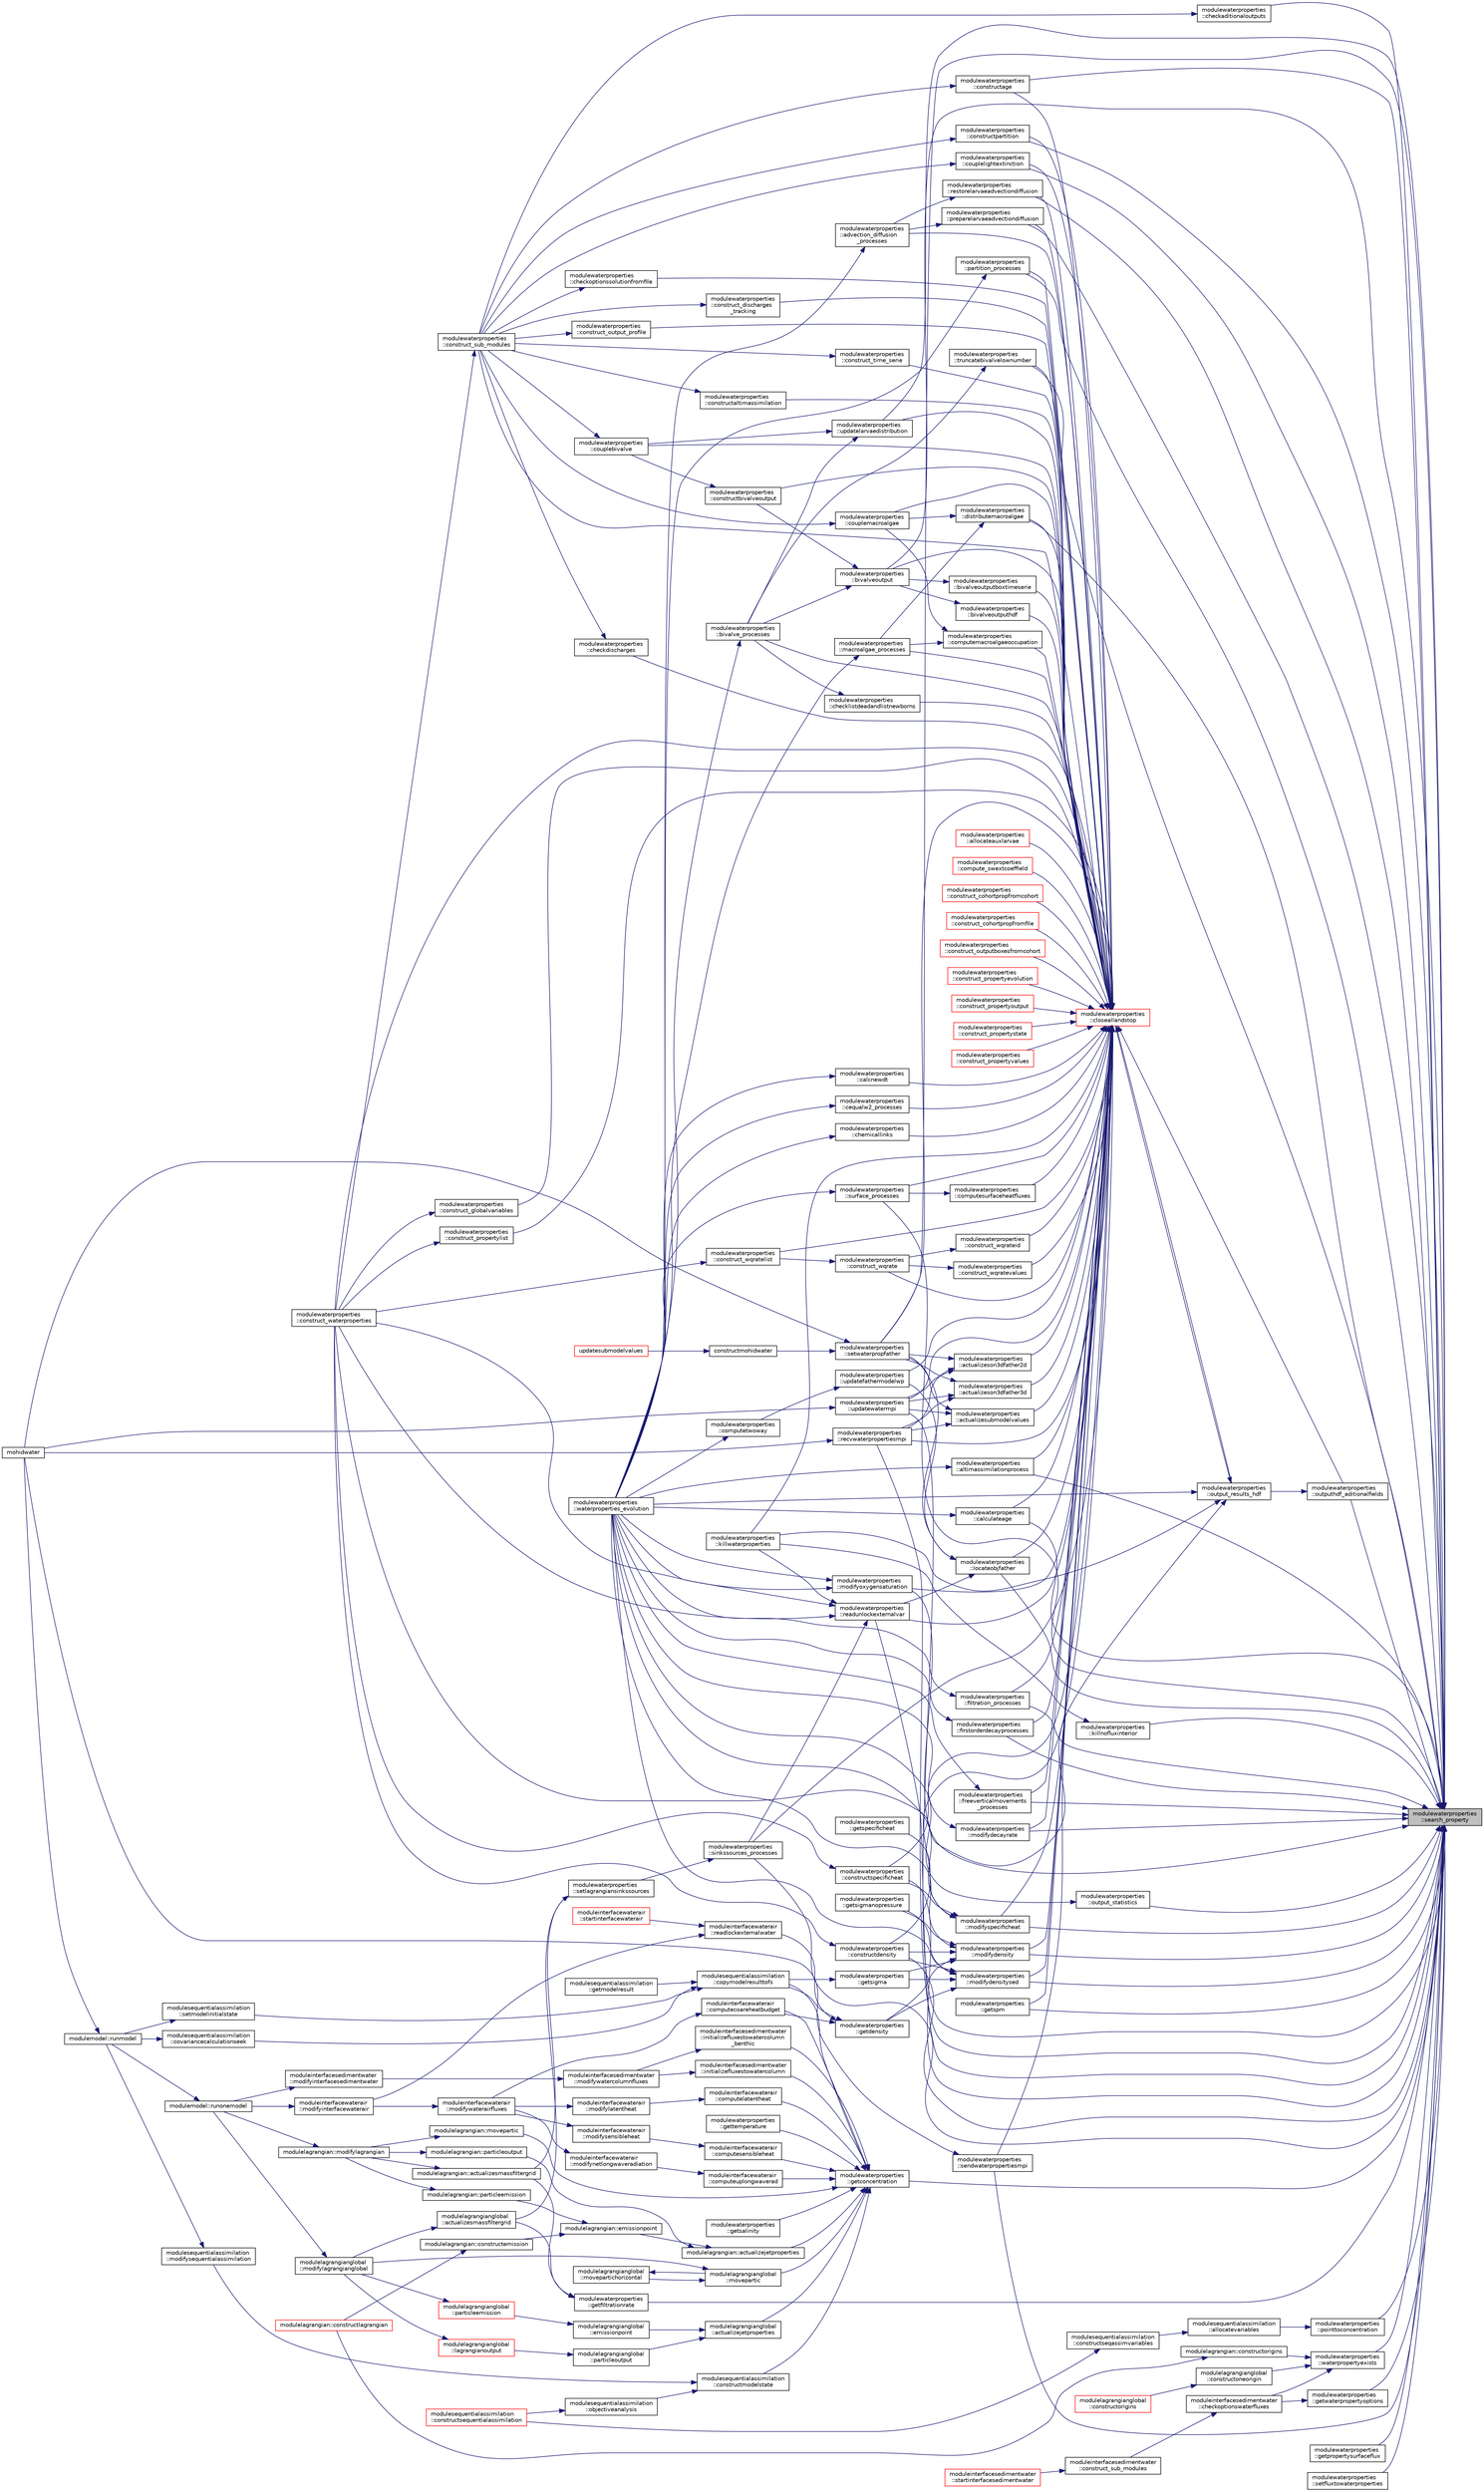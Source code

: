 digraph "modulewaterproperties::search_property"
{
 // LATEX_PDF_SIZE
  edge [fontname="Helvetica",fontsize="10",labelfontname="Helvetica",labelfontsize="10"];
  node [fontname="Helvetica",fontsize="10",shape=record];
  rankdir="RL";
  Node1 [label="modulewaterproperties\l::search_property",height=0.2,width=0.4,color="black", fillcolor="grey75", style="filled", fontcolor="black",tooltip=" "];
  Node1 -> Node2 [dir="back",color="midnightblue",fontsize="10",style="solid"];
  Node2 [label="modulewaterproperties\l::altimassimilationprocess",height=0.2,width=0.4,color="black", fillcolor="white", style="filled",URL="$namespacemodulewaterproperties.html#a372e37e94ca0415d98cc92c58dc4957b",tooltip=" "];
  Node2 -> Node3 [dir="back",color="midnightblue",fontsize="10",style="solid"];
  Node3 [label="modulewaterproperties\l::waterproperties_evolution",height=0.2,width=0.4,color="black", fillcolor="white", style="filled",URL="$namespacemodulewaterproperties.html#aa86f63313e6563018f6b05938306a23d",tooltip=" "];
  Node1 -> Node4 [dir="back",color="midnightblue",fontsize="10",style="solid"];
  Node4 [label="modulewaterproperties\l::bivalveoutput",height=0.2,width=0.4,color="black", fillcolor="white", style="filled",URL="$namespacemodulewaterproperties.html#a8446703f7cbfef308ed1b6f7114594a2",tooltip=" "];
  Node4 -> Node5 [dir="back",color="midnightblue",fontsize="10",style="solid"];
  Node5 [label="modulewaterproperties\l::bivalve_processes",height=0.2,width=0.4,color="black", fillcolor="white", style="filled",URL="$namespacemodulewaterproperties.html#aa43273d07b646deb6e4c72e757b19fbd",tooltip=" "];
  Node5 -> Node3 [dir="back",color="midnightblue",fontsize="10",style="solid"];
  Node4 -> Node6 [dir="back",color="midnightblue",fontsize="10",style="solid"];
  Node6 [label="modulewaterproperties\l::constructbivalveoutput",height=0.2,width=0.4,color="black", fillcolor="white", style="filled",URL="$namespacemodulewaterproperties.html#abe78da28c4264216e9c5f3d2e8a558f4",tooltip=" "];
  Node6 -> Node7 [dir="back",color="midnightblue",fontsize="10",style="solid"];
  Node7 [label="modulewaterproperties\l::couplebivalve",height=0.2,width=0.4,color="black", fillcolor="white", style="filled",URL="$namespacemodulewaterproperties.html#ab7e6de4d55639d85393ee68b800ba784",tooltip=" "];
  Node7 -> Node8 [dir="back",color="midnightblue",fontsize="10",style="solid"];
  Node8 [label="modulewaterproperties\l::construct_sub_modules",height=0.2,width=0.4,color="black", fillcolor="white", style="filled",URL="$namespacemodulewaterproperties.html#aef459b24af9c748df5b5fb96dc4292bb",tooltip=" "];
  Node8 -> Node9 [dir="back",color="midnightblue",fontsize="10",style="solid"];
  Node9 [label="modulewaterproperties\l::construct_waterproperties",height=0.2,width=0.4,color="black", fillcolor="white", style="filled",URL="$namespacemodulewaterproperties.html#abdc50448d524670a6f3f7c9901324efc",tooltip=" "];
  Node1 -> Node10 [dir="back",color="midnightblue",fontsize="10",style="solid"];
  Node10 [label="modulewaterproperties\l::calculateage",height=0.2,width=0.4,color="black", fillcolor="white", style="filled",URL="$namespacemodulewaterproperties.html#a93266e9cb4d7560fc55136ac596e1c35",tooltip=" "];
  Node10 -> Node3 [dir="back",color="midnightblue",fontsize="10",style="solid"];
  Node1 -> Node11 [dir="back",color="midnightblue",fontsize="10",style="solid"];
  Node11 [label="modulewaterproperties\l::checkaditionaloutputs",height=0.2,width=0.4,color="black", fillcolor="white", style="filled",URL="$namespacemodulewaterproperties.html#aa08d6c50fcab3e8816fe7775bd101952",tooltip=" "];
  Node11 -> Node8 [dir="back",color="midnightblue",fontsize="10",style="solid"];
  Node1 -> Node12 [dir="back",color="midnightblue",fontsize="10",style="solid"];
  Node12 [label="modulewaterproperties\l::constructage",height=0.2,width=0.4,color="black", fillcolor="white", style="filled",URL="$namespacemodulewaterproperties.html#ad670c20ce44d68b70fd32aa550c904db",tooltip=" "];
  Node12 -> Node8 [dir="back",color="midnightblue",fontsize="10",style="solid"];
  Node1 -> Node13 [dir="back",color="midnightblue",fontsize="10",style="solid"];
  Node13 [label="modulewaterproperties\l::constructdensity",height=0.2,width=0.4,color="black", fillcolor="white", style="filled",URL="$namespacemodulewaterproperties.html#aa61935dbc55b8114ffeef13972cd62b1",tooltip=" "];
  Node13 -> Node9 [dir="back",color="midnightblue",fontsize="10",style="solid"];
  Node1 -> Node14 [dir="back",color="midnightblue",fontsize="10",style="solid"];
  Node14 [label="modulewaterproperties\l::constructpartition",height=0.2,width=0.4,color="black", fillcolor="white", style="filled",URL="$namespacemodulewaterproperties.html#ac9b1f4e5840ee5c5f36ff7bee993386b",tooltip=" "];
  Node14 -> Node8 [dir="back",color="midnightblue",fontsize="10",style="solid"];
  Node1 -> Node15 [dir="back",color="midnightblue",fontsize="10",style="solid"];
  Node15 [label="modulewaterproperties\l::constructspecificheat",height=0.2,width=0.4,color="black", fillcolor="white", style="filled",URL="$namespacemodulewaterproperties.html#a638275f2c0c184e858bd3e3e3e459901",tooltip=" "];
  Node15 -> Node9 [dir="back",color="midnightblue",fontsize="10",style="solid"];
  Node1 -> Node16 [dir="back",color="midnightblue",fontsize="10",style="solid"];
  Node16 [label="modulewaterproperties\l::couplelightextinction",height=0.2,width=0.4,color="black", fillcolor="white", style="filled",URL="$namespacemodulewaterproperties.html#a26a4b3541362ed971440672979e6fedb",tooltip=" "];
  Node16 -> Node8 [dir="back",color="midnightblue",fontsize="10",style="solid"];
  Node1 -> Node17 [dir="back",color="midnightblue",fontsize="10",style="solid"];
  Node17 [label="modulewaterproperties\l::distributemacroalgae",height=0.2,width=0.4,color="black", fillcolor="white", style="filled",URL="$namespacemodulewaterproperties.html#a45571c439a7d4a05be3b427eb5ff0b9a",tooltip=" "];
  Node17 -> Node18 [dir="back",color="midnightblue",fontsize="10",style="solid"];
  Node18 [label="modulewaterproperties\l::couplemacroalgae",height=0.2,width=0.4,color="black", fillcolor="white", style="filled",URL="$namespacemodulewaterproperties.html#a2eeb2f2e0e29e2293f16af83dcbe02bb",tooltip=" "];
  Node18 -> Node8 [dir="back",color="midnightblue",fontsize="10",style="solid"];
  Node17 -> Node19 [dir="back",color="midnightblue",fontsize="10",style="solid"];
  Node19 [label="modulewaterproperties\l::macroalgae_processes",height=0.2,width=0.4,color="black", fillcolor="white", style="filled",URL="$namespacemodulewaterproperties.html#aa89a84314cb0905ce7ee9f02c7c35393",tooltip=" "];
  Node19 -> Node3 [dir="back",color="midnightblue",fontsize="10",style="solid"];
  Node1 -> Node20 [dir="back",color="midnightblue",fontsize="10",style="solid"];
  Node20 [label="modulewaterproperties\l::filtration_processes",height=0.2,width=0.4,color="black", fillcolor="white", style="filled",URL="$namespacemodulewaterproperties.html#a58f066775e7df388495e6602c2d567e6",tooltip=" "];
  Node20 -> Node3 [dir="back",color="midnightblue",fontsize="10",style="solid"];
  Node1 -> Node21 [dir="back",color="midnightblue",fontsize="10",style="solid"];
  Node21 [label="modulewaterproperties\l::firstorderdecayprocesses",height=0.2,width=0.4,color="black", fillcolor="white", style="filled",URL="$namespacemodulewaterproperties.html#a8e4fffcfd269b64a4795cf007ee2b707",tooltip=" "];
  Node21 -> Node3 [dir="back",color="midnightblue",fontsize="10",style="solid"];
  Node1 -> Node22 [dir="back",color="midnightblue",fontsize="10",style="solid"];
  Node22 [label="modulewaterproperties\l::freeverticalmovements\l_processes",height=0.2,width=0.4,color="black", fillcolor="white", style="filled",URL="$namespacemodulewaterproperties.html#a877a92e454e3c5723e48cbb8f6c322d8",tooltip=" "];
  Node22 -> Node3 [dir="back",color="midnightblue",fontsize="10",style="solid"];
  Node1 -> Node23 [dir="back",color="midnightblue",fontsize="10",style="solid"];
  Node23 [label="modulewaterproperties\l::getconcentration",height=0.2,width=0.4,color="black", fillcolor="white", style="filled",URL="$namespacemodulewaterproperties.html#a45cbba90a6054db2070c49281da1ef56",tooltip=" "];
  Node23 -> Node24 [dir="back",color="midnightblue",fontsize="10",style="solid"];
  Node24 [label="modulelagrangian::actualizejetproperties",height=0.2,width=0.4,color="black", fillcolor="white", style="filled",URL="$namespacemodulelagrangian.html#a10887a715db0d544ed022e6dc66acdb2",tooltip=" "];
  Node24 -> Node25 [dir="back",color="midnightblue",fontsize="10",style="solid"];
  Node25 [label="modulelagrangian::emissionpoint",height=0.2,width=0.4,color="black", fillcolor="white", style="filled",URL="$namespacemodulelagrangian.html#a2c2297af310e54bf92d0a22b49d375ca",tooltip=" "];
  Node25 -> Node26 [dir="back",color="midnightblue",fontsize="10",style="solid"];
  Node26 [label="modulelagrangian::constructemission",height=0.2,width=0.4,color="black", fillcolor="white", style="filled",URL="$namespacemodulelagrangian.html#ac0e529585f9aa6d77944f42eec49c399",tooltip=" "];
  Node26 -> Node27 [dir="back",color="midnightblue",fontsize="10",style="solid"];
  Node27 [label="modulelagrangian::constructlagrangian",height=0.2,width=0.4,color="red", fillcolor="white", style="filled",URL="$namespacemodulelagrangian.html#ad766e71e7390a14dd30513d8ec8ca115",tooltip=" "];
  Node25 -> Node35 [dir="back",color="midnightblue",fontsize="10",style="solid"];
  Node35 [label="modulelagrangian::particleemission",height=0.2,width=0.4,color="black", fillcolor="white", style="filled",URL="$namespacemodulelagrangian.html#a529648b66afb4cc44ecf46c2557c0c35",tooltip=" "];
  Node35 -> Node36 [dir="back",color="midnightblue",fontsize="10",style="solid"];
  Node36 [label="modulelagrangian::modifylagrangian",height=0.2,width=0.4,color="black", fillcolor="white", style="filled",URL="$namespacemodulelagrangian.html#a1097f962a7a848d12f7f3036993f7b93",tooltip=" "];
  Node36 -> Node37 [dir="back",color="midnightblue",fontsize="10",style="solid"];
  Node37 [label="modulemodel::runonemodel",height=0.2,width=0.4,color="black", fillcolor="white", style="filled",URL="$namespacemodulemodel.html#ab22d85061a595a03c83c11766cba5587",tooltip=" "];
  Node37 -> Node38 [dir="back",color="midnightblue",fontsize="10",style="solid"];
  Node38 [label="modulemodel::runmodel",height=0.2,width=0.4,color="black", fillcolor="white", style="filled",URL="$namespacemodulemodel.html#a16a07d5b28a4877790acec46aed111b6",tooltip=" "];
  Node38 -> Node34 [dir="back",color="midnightblue",fontsize="10",style="solid"];
  Node34 [label="mohidwater",height=0.2,width=0.4,color="black", fillcolor="white", style="filled",URL="$_main_8_f90.html#a22cacab418d9e36dcaa8c3aef44b4185",tooltip=" "];
  Node24 -> Node39 [dir="back",color="midnightblue",fontsize="10",style="solid"];
  Node39 [label="modulelagrangian::particleoutput",height=0.2,width=0.4,color="black", fillcolor="white", style="filled",URL="$namespacemodulelagrangian.html#aa775be66f039a949bf0d897457b63cab",tooltip=" "];
  Node39 -> Node36 [dir="back",color="midnightblue",fontsize="10",style="solid"];
  Node23 -> Node40 [dir="back",color="midnightblue",fontsize="10",style="solid"];
  Node40 [label="modulelagrangianglobal\l::actualizejetproperties",height=0.2,width=0.4,color="black", fillcolor="white", style="filled",URL="$namespacemodulelagrangianglobal.html#a26ef74f75ff18c16e01e326e85d7920c",tooltip=" "];
  Node40 -> Node41 [dir="back",color="midnightblue",fontsize="10",style="solid"];
  Node41 [label="modulelagrangianglobal\l::emissionpoint",height=0.2,width=0.4,color="black", fillcolor="white", style="filled",URL="$namespacemodulelagrangianglobal.html#a9d524fab1163e87ac878a520ae670bf9",tooltip=" "];
  Node41 -> Node42 [dir="back",color="midnightblue",fontsize="10",style="solid"];
  Node42 [label="modulelagrangianglobal\l::particleemission",height=0.2,width=0.4,color="red", fillcolor="white", style="filled",URL="$namespacemodulelagrangianglobal.html#ab8435882bf5630b41c65435698454d30",tooltip=" "];
  Node42 -> Node45 [dir="back",color="midnightblue",fontsize="10",style="solid"];
  Node45 [label="modulelagrangianglobal\l::modifylagrangianglobal",height=0.2,width=0.4,color="black", fillcolor="white", style="filled",URL="$namespacemodulelagrangianglobal.html#a658b1fd9232553dc9130f4f03e93e4c1",tooltip=" "];
  Node45 -> Node37 [dir="back",color="midnightblue",fontsize="10",style="solid"];
  Node40 -> Node46 [dir="back",color="midnightblue",fontsize="10",style="solid"];
  Node46 [label="modulelagrangianglobal\l::particleoutput",height=0.2,width=0.4,color="black", fillcolor="white", style="filled",URL="$namespacemodulelagrangianglobal.html#af6d6a080c97a72125b4959aa01edffd8",tooltip=" "];
  Node46 -> Node47 [dir="back",color="midnightblue",fontsize="10",style="solid"];
  Node47 [label="modulelagrangianglobal\l::lagrangianoutput",height=0.2,width=0.4,color="red", fillcolor="white", style="filled",URL="$namespacemodulelagrangianglobal.html#a3e9da0dad79c6c6965b34c4f0d9232a0",tooltip=" "];
  Node47 -> Node45 [dir="back",color="midnightblue",fontsize="10",style="solid"];
  Node23 -> Node48 [dir="back",color="midnightblue",fontsize="10",style="solid"];
  Node48 [label="moduleinterfacewaterair\l::computecoareheatbudget",height=0.2,width=0.4,color="black", fillcolor="white", style="filled",URL="$namespacemoduleinterfacewaterair.html#a1210cfaa400404020add49f99363970b",tooltip=" "];
  Node48 -> Node49 [dir="back",color="midnightblue",fontsize="10",style="solid"];
  Node49 [label="moduleinterfacewaterair\l::modifywaterairfluxes",height=0.2,width=0.4,color="black", fillcolor="white", style="filled",URL="$namespacemoduleinterfacewaterair.html#a91edae849454c0ec7ebcefd91556486e",tooltip=" "];
  Node49 -> Node50 [dir="back",color="midnightblue",fontsize="10",style="solid"];
  Node50 [label="moduleinterfacewaterair\l::modifyinterfacewaterair",height=0.2,width=0.4,color="black", fillcolor="white", style="filled",URL="$namespacemoduleinterfacewaterair.html#ad372fa1a038ce383360d4422cc25923d",tooltip=" "];
  Node50 -> Node37 [dir="back",color="midnightblue",fontsize="10",style="solid"];
  Node23 -> Node51 [dir="back",color="midnightblue",fontsize="10",style="solid"];
  Node51 [label="moduleinterfacewaterair\l::computelatentheat",height=0.2,width=0.4,color="black", fillcolor="white", style="filled",URL="$namespacemoduleinterfacewaterair.html#a5442677ffd4780b9f170ffed821b8185",tooltip=" "];
  Node51 -> Node52 [dir="back",color="midnightblue",fontsize="10",style="solid"];
  Node52 [label="moduleinterfacewaterair\l::modifylatentheat",height=0.2,width=0.4,color="black", fillcolor="white", style="filled",URL="$namespacemoduleinterfacewaterair.html#a75fdc03352ad6627e770e22eddc20f05",tooltip=" "];
  Node52 -> Node49 [dir="back",color="midnightblue",fontsize="10",style="solid"];
  Node23 -> Node53 [dir="back",color="midnightblue",fontsize="10",style="solid"];
  Node53 [label="moduleinterfacewaterair\l::computesensibleheat",height=0.2,width=0.4,color="black", fillcolor="white", style="filled",URL="$namespacemoduleinterfacewaterair.html#abe46b3644f7d36d7d60cc3a86eb0de5f",tooltip=" "];
  Node53 -> Node54 [dir="back",color="midnightblue",fontsize="10",style="solid"];
  Node54 [label="moduleinterfacewaterair\l::modifysensibleheat",height=0.2,width=0.4,color="black", fillcolor="white", style="filled",URL="$namespacemoduleinterfacewaterair.html#a2724f68137207e7ade1ca13b482d8f81",tooltip=" "];
  Node54 -> Node49 [dir="back",color="midnightblue",fontsize="10",style="solid"];
  Node23 -> Node55 [dir="back",color="midnightblue",fontsize="10",style="solid"];
  Node55 [label="moduleinterfacewaterair\l::computeuplongwaverad",height=0.2,width=0.4,color="black", fillcolor="white", style="filled",URL="$namespacemoduleinterfacewaterair.html#a6cfc460eb2c0c3821a172285fe7ae066",tooltip=" "];
  Node55 -> Node56 [dir="back",color="midnightblue",fontsize="10",style="solid"];
  Node56 [label="moduleinterfacewaterair\l::modifynetlongwaveradiation",height=0.2,width=0.4,color="black", fillcolor="white", style="filled",URL="$namespacemoduleinterfacewaterair.html#a446911b7d3595fa04059369d70ebf75e",tooltip=" "];
  Node56 -> Node49 [dir="back",color="midnightblue",fontsize="10",style="solid"];
  Node23 -> Node57 [dir="back",color="midnightblue",fontsize="10",style="solid"];
  Node57 [label="modulesequentialassimilation\l::constructmodelstate",height=0.2,width=0.4,color="black", fillcolor="white", style="filled",URL="$namespacemodulesequentialassimilation.html#abc672947c709e077d461068b3e7ae140",tooltip=" "];
  Node57 -> Node58 [dir="back",color="midnightblue",fontsize="10",style="solid"];
  Node58 [label="modulesequentialassimilation\l::modifysequentialassimilation",height=0.2,width=0.4,color="black", fillcolor="white", style="filled",URL="$namespacemodulesequentialassimilation.html#a4b01359595340ca852b276b1258601df",tooltip=" "];
  Node58 -> Node38 [dir="back",color="midnightblue",fontsize="10",style="solid"];
  Node57 -> Node59 [dir="back",color="midnightblue",fontsize="10",style="solid"];
  Node59 [label="modulesequentialassimilation\l::objectiveanalysis",height=0.2,width=0.4,color="black", fillcolor="white", style="filled",URL="$namespacemodulesequentialassimilation.html#a09e6002fa92db2aafb977540ff4479fb",tooltip=" "];
  Node59 -> Node60 [dir="back",color="midnightblue",fontsize="10",style="solid"];
  Node60 [label="modulesequentialassimilation\l::constructsequentialassimilation",height=0.2,width=0.4,color="red", fillcolor="white", style="filled",URL="$namespacemodulesequentialassimilation.html#a3da335c8c675b830ec8be82762a0bb61",tooltip=" "];
  Node23 -> Node62 [dir="back",color="midnightblue",fontsize="10",style="solid"];
  Node62 [label="modulesequentialassimilation\l::copymodelresulttofs",height=0.2,width=0.4,color="black", fillcolor="white", style="filled",URL="$namespacemodulesequentialassimilation.html#a1a5a1be9fa72ef3b8fe621128b7e3759",tooltip=" "];
  Node62 -> Node63 [dir="back",color="midnightblue",fontsize="10",style="solid"];
  Node63 [label="modulesequentialassimilation\l::covariancecalculationseek",height=0.2,width=0.4,color="black", fillcolor="white", style="filled",URL="$namespacemodulesequentialassimilation.html#a89d62f9ba6c7cad76cf6a6dd37165fab",tooltip=" "];
  Node63 -> Node38 [dir="back",color="midnightblue",fontsize="10",style="solid"];
  Node62 -> Node64 [dir="back",color="midnightblue",fontsize="10",style="solid"];
  Node64 [label="modulesequentialassimilation\l::getmodelresult",height=0.2,width=0.4,color="black", fillcolor="white", style="filled",URL="$namespacemodulesequentialassimilation.html#a817e5028ea901157ba1c90a514305c15",tooltip=" "];
  Node62 -> Node65 [dir="back",color="midnightblue",fontsize="10",style="solid"];
  Node65 [label="modulesequentialassimilation\l::setmodelinitialstate",height=0.2,width=0.4,color="black", fillcolor="white", style="filled",URL="$namespacemodulesequentialassimilation.html#a0b54df1b07a9718187dcc6448f23026c",tooltip=" "];
  Node65 -> Node38 [dir="back",color="midnightblue",fontsize="10",style="solid"];
  Node23 -> Node66 [dir="back",color="midnightblue",fontsize="10",style="solid"];
  Node66 [label="modulewaterproperties\l::getsalinity",height=0.2,width=0.4,color="black", fillcolor="white", style="filled",URL="$namespacemodulewaterproperties.html#a3bb9d317e5be992645961cb331bdb55a",tooltip=" "];
  Node23 -> Node67 [dir="back",color="midnightblue",fontsize="10",style="solid"];
  Node67 [label="modulewaterproperties\l::gettemperature",height=0.2,width=0.4,color="black", fillcolor="white", style="filled",URL="$namespacemodulewaterproperties.html#a98876d77f6e973aec7cd3341346e8d8b",tooltip=" "];
  Node23 -> Node68 [dir="back",color="midnightblue",fontsize="10",style="solid"];
  Node68 [label="moduleinterfacesedimentwater\l::initializefluxestowatercolumn",height=0.2,width=0.4,color="black", fillcolor="white", style="filled",URL="$namespacemoduleinterfacesedimentwater.html#ad957168b604568b1c6165e52a78a03c6",tooltip=" "];
  Node68 -> Node69 [dir="back",color="midnightblue",fontsize="10",style="solid"];
  Node69 [label="moduleinterfacesedimentwater\l::modifywatercolumnfluxes",height=0.2,width=0.4,color="black", fillcolor="white", style="filled",URL="$namespacemoduleinterfacesedimentwater.html#a052aa500f3fe487c32cb93f8c5a8ea60",tooltip=" "];
  Node69 -> Node70 [dir="back",color="midnightblue",fontsize="10",style="solid"];
  Node70 [label="moduleinterfacesedimentwater\l::modifyinterfacesedimentwater",height=0.2,width=0.4,color="black", fillcolor="white", style="filled",URL="$namespacemoduleinterfacesedimentwater.html#ac36014e82a94f1ba694775e21f24b005",tooltip=" "];
  Node70 -> Node37 [dir="back",color="midnightblue",fontsize="10",style="solid"];
  Node23 -> Node71 [dir="back",color="midnightblue",fontsize="10",style="solid"];
  Node71 [label="moduleinterfacesedimentwater\l::initializefluxestowatercolumn\l_benthic",height=0.2,width=0.4,color="black", fillcolor="white", style="filled",URL="$namespacemoduleinterfacesedimentwater.html#a255d03cbe0cabfd03178e57925298607",tooltip=" "];
  Node71 -> Node69 [dir="back",color="midnightblue",fontsize="10",style="solid"];
  Node23 -> Node72 [dir="back",color="midnightblue",fontsize="10",style="solid"];
  Node72 [label="modulelagrangian::movepartic",height=0.2,width=0.4,color="black", fillcolor="white", style="filled",URL="$namespacemodulelagrangian.html#ad9212277994fb1a55e17c7e17d66aabc",tooltip=" "];
  Node72 -> Node36 [dir="back",color="midnightblue",fontsize="10",style="solid"];
  Node23 -> Node73 [dir="back",color="midnightblue",fontsize="10",style="solid"];
  Node73 [label="modulelagrangianglobal\l::movepartic",height=0.2,width=0.4,color="black", fillcolor="white", style="filled",URL="$namespacemodulelagrangianglobal.html#a82279a8ab7ce219fe5a1bfff091e611f",tooltip=" "];
  Node73 -> Node45 [dir="back",color="midnightblue",fontsize="10",style="solid"];
  Node73 -> Node74 [dir="back",color="midnightblue",fontsize="10",style="solid"];
  Node74 [label="modulelagrangianglobal\l::movepartichorizontal",height=0.2,width=0.4,color="black", fillcolor="white", style="filled",URL="$namespacemodulelagrangianglobal.html#ab81fef0d1f9d7e83be8f27e7313bf968",tooltip=" "];
  Node74 -> Node73 [dir="back",color="midnightblue",fontsize="10",style="solid"];
  Node1 -> Node75 [dir="back",color="midnightblue",fontsize="10",style="solid"];
  Node75 [label="modulewaterproperties\l::getfiltrationrate",height=0.2,width=0.4,color="black", fillcolor="white", style="filled",URL="$namespacemodulewaterproperties.html#a66ca6cd5369fd51e843c91e5992b9050",tooltip=" "];
  Node75 -> Node76 [dir="back",color="midnightblue",fontsize="10",style="solid"];
  Node76 [label="modulelagrangian::actualizesmassfiltergrid",height=0.2,width=0.4,color="black", fillcolor="white", style="filled",URL="$namespacemodulelagrangian.html#ab69c4015dc76dd2209a1eda6139be71f",tooltip=" "];
  Node76 -> Node36 [dir="back",color="midnightblue",fontsize="10",style="solid"];
  Node75 -> Node77 [dir="back",color="midnightblue",fontsize="10",style="solid"];
  Node77 [label="modulelagrangianglobal\l::actualizesmassfiltergrid",height=0.2,width=0.4,color="black", fillcolor="white", style="filled",URL="$namespacemodulelagrangianglobal.html#a9f884711ce254712333517d3851888e9",tooltip=" "];
  Node77 -> Node45 [dir="back",color="midnightblue",fontsize="10",style="solid"];
  Node1 -> Node78 [dir="back",color="midnightblue",fontsize="10",style="solid"];
  Node78 [label="modulewaterproperties\l::getpropertysurfaceflux",height=0.2,width=0.4,color="black", fillcolor="white", style="filled",URL="$namespacemodulewaterproperties.html#af2c46d3b317e3d23dca87bea01a118fa",tooltip=" "];
  Node1 -> Node79 [dir="back",color="midnightblue",fontsize="10",style="solid"];
  Node79 [label="modulewaterproperties\l::getspm",height=0.2,width=0.4,color="black", fillcolor="white", style="filled",URL="$namespacemodulewaterproperties.html#ae9ef33b9d5369265c98090b0520a41ae",tooltip=" "];
  Node1 -> Node80 [dir="back",color="midnightblue",fontsize="10",style="solid"];
  Node80 [label="modulewaterproperties\l::getwaterpropertyoptions",height=0.2,width=0.4,color="black", fillcolor="white", style="filled",URL="$namespacemodulewaterproperties.html#aab0b283f67aa51240519cab03610aab7",tooltip=" "];
  Node80 -> Node81 [dir="back",color="midnightblue",fontsize="10",style="solid"];
  Node81 [label="moduleinterfacesedimentwater\l::checkoptionswaterfluxes",height=0.2,width=0.4,color="black", fillcolor="white", style="filled",URL="$namespacemoduleinterfacesedimentwater.html#a3d7dba6457e9607bdd56867fc1e7516c",tooltip=" "];
  Node81 -> Node82 [dir="back",color="midnightblue",fontsize="10",style="solid"];
  Node82 [label="moduleinterfacesedimentwater\l::construct_sub_modules",height=0.2,width=0.4,color="black", fillcolor="white", style="filled",URL="$namespacemoduleinterfacesedimentwater.html#a95c6fc880171b2c2d476ac8adcb366e0",tooltip=" "];
  Node82 -> Node83 [dir="back",color="midnightblue",fontsize="10",style="solid"];
  Node83 [label="moduleinterfacesedimentwater\l::startinterfacesedimentwater",height=0.2,width=0.4,color="red", fillcolor="white", style="filled",URL="$namespacemoduleinterfacesedimentwater.html#ac4816996443451e1d6254c032bf000d5",tooltip=" "];
  Node1 -> Node84 [dir="back",color="midnightblue",fontsize="10",style="solid"];
  Node84 [label="modulewaterproperties\l::killnofluxinterior",height=0.2,width=0.4,color="black", fillcolor="white", style="filled",URL="$namespacemodulewaterproperties.html#ad2bfc0be1f4f81fc71b67a511411698e",tooltip=" "];
  Node84 -> Node85 [dir="back",color="midnightblue",fontsize="10",style="solid"];
  Node85 [label="modulewaterproperties\l::killwaterproperties",height=0.2,width=0.4,color="black", fillcolor="white", style="filled",URL="$namespacemodulewaterproperties.html#a1b9de12d1335129516b68f6f80f85e49",tooltip=" "];
  Node1 -> Node86 [dir="back",color="midnightblue",fontsize="10",style="solid"];
  Node86 [label="modulewaterproperties\l::locateobjfather",height=0.2,width=0.4,color="black", fillcolor="white", style="filled",URL="$namespacemodulewaterproperties.html#abe99a26b781f6af9708e4db390fcdcba",tooltip=" "];
  Node86 -> Node87 [dir="back",color="midnightblue",fontsize="10",style="solid"];
  Node87 [label="modulewaterproperties\l::readunlockexternalvar",height=0.2,width=0.4,color="black", fillcolor="white", style="filled",URL="$namespacemodulewaterproperties.html#ac4ba6844cdc46e6fc258842be3a9e82b",tooltip=" "];
  Node87 -> Node9 [dir="back",color="midnightblue",fontsize="10",style="solid"];
  Node87 -> Node85 [dir="back",color="midnightblue",fontsize="10",style="solid"];
  Node87 -> Node88 [dir="back",color="midnightblue",fontsize="10",style="solid"];
  Node88 [label="modulewaterproperties\l::sinkssources_processes",height=0.2,width=0.4,color="black", fillcolor="white", style="filled",URL="$namespacemodulewaterproperties.html#a10d63582cfbe1d7e4a4c18ad2b27ffc5",tooltip=" "];
  Node88 -> Node89 [dir="back",color="midnightblue",fontsize="10",style="solid"];
  Node89 [label="modulewaterproperties\l::setlagrangiansinkssources",height=0.2,width=0.4,color="black", fillcolor="white", style="filled",URL="$namespacemodulewaterproperties.html#a829c556b5c2c23f02481f958f56e77b2",tooltip=" "];
  Node89 -> Node76 [dir="back",color="midnightblue",fontsize="10",style="solid"];
  Node89 -> Node77 [dir="back",color="midnightblue",fontsize="10",style="solid"];
  Node87 -> Node3 [dir="back",color="midnightblue",fontsize="10",style="solid"];
  Node86 -> Node90 [dir="back",color="midnightblue",fontsize="10",style="solid"];
  Node90 [label="modulewaterproperties\l::setwaterpropfather",height=0.2,width=0.4,color="black", fillcolor="white", style="filled",URL="$namespacemodulewaterproperties.html#abab3678d93906f85e9e8392ced1e6ab4",tooltip=" "];
  Node90 -> Node29 [dir="back",color="midnightblue",fontsize="10",style="solid"];
  Node29 [label="constructmohidwater",height=0.2,width=0.4,color="black", fillcolor="white", style="filled",URL="$_main_8_f90.html#abc6cfc7bca3f0c4dda032a34b9690319",tooltip=" "];
  Node29 -> Node30 [dir="back",color="midnightblue",fontsize="10",style="solid"];
  Node30 [label="updatesubmodelvalues",height=0.2,width=0.4,color="red", fillcolor="white", style="filled",URL="$_main_8_f90.html#a4c5ecbd810307fa557d4b4e6719c7fd1",tooltip=" "];
  Node90 -> Node34 [dir="back",color="midnightblue",fontsize="10",style="solid"];
  Node86 -> Node91 [dir="back",color="midnightblue",fontsize="10",style="solid"];
  Node91 [label="modulewaterproperties\l::updatefathermodelwp",height=0.2,width=0.4,color="black", fillcolor="white", style="filled",URL="$namespacemodulewaterproperties.html#ad407a42c26969949261233d9d0aa8da1",tooltip="Prepares TwoWay external variables, then for each property calls modify twoway."];
  Node91 -> Node92 [dir="back",color="midnightblue",fontsize="10",style="solid"];
  Node92 [label="modulewaterproperties\l::computetwoway",height=0.2,width=0.4,color="black", fillcolor="white", style="filled",URL="$namespacemodulewaterproperties.html#a19261cdbc445b88427e5dff57c79befe",tooltip="For each domain checks and starts twoway procedure."];
  Node92 -> Node3 [dir="back",color="midnightblue",fontsize="10",style="solid"];
  Node1 -> Node93 [dir="back",color="midnightblue",fontsize="10",style="solid"];
  Node93 [label="modulewaterproperties\l::modifydecayrate",height=0.2,width=0.4,color="black", fillcolor="white", style="filled",URL="$namespacemodulewaterproperties.html#a5d19c5c0edd1b4706080cd0259456cd8",tooltip=" "];
  Node93 -> Node3 [dir="back",color="midnightblue",fontsize="10",style="solid"];
  Node1 -> Node94 [dir="back",color="midnightblue",fontsize="10",style="solid"];
  Node94 [label="modulewaterproperties\l::modifydensity",height=0.2,width=0.4,color="black", fillcolor="white", style="filled",URL="$namespacemodulewaterproperties.html#a7727e3b2ffd1b7f1c501dc60cf64c723",tooltip=" "];
  Node94 -> Node13 [dir="back",color="midnightblue",fontsize="10",style="solid"];
  Node94 -> Node95 [dir="back",color="midnightblue",fontsize="10",style="solid"];
  Node95 [label="modulewaterproperties\l::getdensity",height=0.2,width=0.4,color="black", fillcolor="white", style="filled",URL="$namespacemodulewaterproperties.html#a5d3bf3d9b122b9eee78afc56a4047507",tooltip=" "];
  Node95 -> Node48 [dir="back",color="midnightblue",fontsize="10",style="solid"];
  Node95 -> Node62 [dir="back",color="midnightblue",fontsize="10",style="solid"];
  Node95 -> Node96 [dir="back",color="midnightblue",fontsize="10",style="solid"];
  Node96 [label="moduleinterfacewaterair\l::readlockexternalwater",height=0.2,width=0.4,color="black", fillcolor="white", style="filled",URL="$namespacemoduleinterfacewaterair.html#a78276c71fe608663c6c964c59c8c7626",tooltip=" "];
  Node96 -> Node50 [dir="back",color="midnightblue",fontsize="10",style="solid"];
  Node96 -> Node97 [dir="back",color="midnightblue",fontsize="10",style="solid"];
  Node97 [label="moduleinterfacewaterair\l::startinterfacewaterair",height=0.2,width=0.4,color="red", fillcolor="white", style="filled",URL="$namespacemoduleinterfacewaterair.html#a1d15121ff2d6a7ec0e45dffd0506037a",tooltip=" "];
  Node94 -> Node98 [dir="back",color="midnightblue",fontsize="10",style="solid"];
  Node98 [label="modulewaterproperties\l::getsigma",height=0.2,width=0.4,color="black", fillcolor="white", style="filled",URL="$namespacemodulewaterproperties.html#ae8ca73c7b0b0c01064b13ed994d0935c",tooltip=" "];
  Node98 -> Node62 [dir="back",color="midnightblue",fontsize="10",style="solid"];
  Node94 -> Node99 [dir="back",color="midnightblue",fontsize="10",style="solid"];
  Node99 [label="modulewaterproperties\l::getsigmanopressure",height=0.2,width=0.4,color="black", fillcolor="white", style="filled",URL="$namespacemodulewaterproperties.html#a900d2a5073201659f4476e350c5d728a",tooltip=" "];
  Node94 -> Node3 [dir="back",color="midnightblue",fontsize="10",style="solid"];
  Node1 -> Node100 [dir="back",color="midnightblue",fontsize="10",style="solid"];
  Node100 [label="modulewaterproperties\l::modifydensitysed",height=0.2,width=0.4,color="black", fillcolor="white", style="filled",URL="$namespacemodulewaterproperties.html#a430bfd6acd72693785ebf7d3e3a9dea8",tooltip=" "];
  Node100 -> Node13 [dir="back",color="midnightblue",fontsize="10",style="solid"];
  Node100 -> Node95 [dir="back",color="midnightblue",fontsize="10",style="solid"];
  Node100 -> Node98 [dir="back",color="midnightblue",fontsize="10",style="solid"];
  Node100 -> Node99 [dir="back",color="midnightblue",fontsize="10",style="solid"];
  Node100 -> Node3 [dir="back",color="midnightblue",fontsize="10",style="solid"];
  Node1 -> Node101 [dir="back",color="midnightblue",fontsize="10",style="solid"];
  Node101 [label="modulewaterproperties\l::modifyoxygensaturation",height=0.2,width=0.4,color="black", fillcolor="white", style="filled",URL="$namespacemodulewaterproperties.html#a44ca5a1d937416e29607a7effa0209d5",tooltip=" "];
  Node101 -> Node9 [dir="back",color="midnightblue",fontsize="10",style="solid"];
  Node101 -> Node3 [dir="back",color="midnightblue",fontsize="10",style="solid"];
  Node1 -> Node102 [dir="back",color="midnightblue",fontsize="10",style="solid"];
  Node102 [label="modulewaterproperties\l::modifyspecificheat",height=0.2,width=0.4,color="black", fillcolor="white", style="filled",URL="$namespacemodulewaterproperties.html#ac377b27826c6ced4a835d6e47384f917",tooltip=" "];
  Node102 -> Node15 [dir="back",color="midnightblue",fontsize="10",style="solid"];
  Node102 -> Node103 [dir="back",color="midnightblue",fontsize="10",style="solid"];
  Node103 [label="modulewaterproperties\l::getspecificheat",height=0.2,width=0.4,color="black", fillcolor="white", style="filled",URL="$namespacemodulewaterproperties.html#aa36e244423ac757e350a49437c3fb368",tooltip=" "];
  Node102 -> Node3 [dir="back",color="midnightblue",fontsize="10",style="solid"];
  Node1 -> Node104 [dir="back",color="midnightblue",fontsize="10",style="solid"];
  Node104 [label="modulewaterproperties\l::output_statistics",height=0.2,width=0.4,color="black", fillcolor="white", style="filled",URL="$namespacemodulewaterproperties.html#ae4782724563831422008fbeb12c51841",tooltip=" "];
  Node104 -> Node3 [dir="back",color="midnightblue",fontsize="10",style="solid"];
  Node1 -> Node105 [dir="back",color="midnightblue",fontsize="10",style="solid"];
  Node105 [label="modulewaterproperties\l::outputhdf_aditionalfields",height=0.2,width=0.4,color="black", fillcolor="white", style="filled",URL="$namespacemodulewaterproperties.html#a0e590dc368b505cd9ea918d724d3eee3",tooltip=" "];
  Node105 -> Node106 [dir="back",color="midnightblue",fontsize="10",style="solid"];
  Node106 [label="modulewaterproperties\l::output_results_hdf",height=0.2,width=0.4,color="black", fillcolor="white", style="filled",URL="$namespacemodulewaterproperties.html#a78143a2ee73e78a6441a03852a7b9f9a",tooltip=" "];
  Node106 -> Node107 [dir="back",color="midnightblue",fontsize="10",style="solid"];
  Node107 [label="modulewaterproperties\l::closeallandstop",height=0.2,width=0.4,color="red", fillcolor="white", style="filled",URL="$namespacemodulewaterproperties.html#a5bb74dfe4637836633ca6817a4a72758",tooltip=" "];
  Node107 -> Node108 [dir="back",color="midnightblue",fontsize="10",style="solid"];
  Node108 [label="modulewaterproperties\l::actualizeson3dfather2d",height=0.2,width=0.4,color="black", fillcolor="white", style="filled",URL="$namespacemodulewaterproperties.html#ab0b8edf280ffb8e69ae400f400b252c9",tooltip=" "];
  Node108 -> Node109 [dir="back",color="midnightblue",fontsize="10",style="solid"];
  Node109 [label="modulewaterproperties\l::recvwaterpropertiesmpi",height=0.2,width=0.4,color="black", fillcolor="white", style="filled",URL="$namespacemodulewaterproperties.html#ae6984c00ccf20f1bc66a14e9e9466c38",tooltip=" "];
  Node109 -> Node34 [dir="back",color="midnightblue",fontsize="10",style="solid"];
  Node108 -> Node90 [dir="back",color="midnightblue",fontsize="10",style="solid"];
  Node108 -> Node110 [dir="back",color="midnightblue",fontsize="10",style="solid"];
  Node110 [label="modulewaterproperties\l::updatewatermpi",height=0.2,width=0.4,color="black", fillcolor="white", style="filled",URL="$namespacemodulewaterproperties.html#a12cedfb20b7e67e1de82bb36c9375e95",tooltip=" "];
  Node110 -> Node34 [dir="back",color="midnightblue",fontsize="10",style="solid"];
  Node107 -> Node111 [dir="back",color="midnightblue",fontsize="10",style="solid"];
  Node111 [label="modulewaterproperties\l::actualizeson3dfather3d",height=0.2,width=0.4,color="black", fillcolor="white", style="filled",URL="$namespacemodulewaterproperties.html#a300389c60d61f49a71a655925f38baab",tooltip=" "];
  Node111 -> Node109 [dir="back",color="midnightblue",fontsize="10",style="solid"];
  Node111 -> Node90 [dir="back",color="midnightblue",fontsize="10",style="solid"];
  Node111 -> Node110 [dir="back",color="midnightblue",fontsize="10",style="solid"];
  Node107 -> Node112 [dir="back",color="midnightblue",fontsize="10",style="solid"];
  Node112 [label="modulewaterproperties\l::actualizesubmodelvalues",height=0.2,width=0.4,color="black", fillcolor="white", style="filled",URL="$namespacemodulewaterproperties.html#a1c0bebcf1f9e3c75094930d29edfdcca",tooltip=" "];
  Node112 -> Node109 [dir="back",color="midnightblue",fontsize="10",style="solid"];
  Node112 -> Node90 [dir="back",color="midnightblue",fontsize="10",style="solid"];
  Node112 -> Node110 [dir="back",color="midnightblue",fontsize="10",style="solid"];
  Node107 -> Node113 [dir="back",color="midnightblue",fontsize="10",style="solid"];
  Node113 [label="modulewaterproperties\l::advection_diffusion\l_processes",height=0.2,width=0.4,color="black", fillcolor="white", style="filled",URL="$namespacemodulewaterproperties.html#a2450d655461a0013ffb3d932848b59b7",tooltip=" "];
  Node113 -> Node3 [dir="back",color="midnightblue",fontsize="10",style="solid"];
  Node107 -> Node114 [dir="back",color="midnightblue",fontsize="10",style="solid"];
  Node114 [label="modulewaterproperties\l::allocateauxlarvae",height=0.2,width=0.4,color="red", fillcolor="white", style="filled",URL="$namespacemodulewaterproperties.html#a7cc00cb7efcee6190d254a8eb846064c",tooltip=" "];
  Node107 -> Node2 [dir="back",color="midnightblue",fontsize="10",style="solid"];
  Node107 -> Node5 [dir="back",color="midnightblue",fontsize="10",style="solid"];
  Node107 -> Node4 [dir="back",color="midnightblue",fontsize="10",style="solid"];
  Node107 -> Node124 [dir="back",color="midnightblue",fontsize="10",style="solid"];
  Node124 [label="modulewaterproperties\l::bivalveoutputboxtimeserie",height=0.2,width=0.4,color="black", fillcolor="white", style="filled",URL="$namespacemodulewaterproperties.html#afcdb7811c7721d558a0d6ec94b87f297",tooltip=" "];
  Node124 -> Node4 [dir="back",color="midnightblue",fontsize="10",style="solid"];
  Node107 -> Node125 [dir="back",color="midnightblue",fontsize="10",style="solid"];
  Node125 [label="modulewaterproperties\l::bivalveoutputhdf",height=0.2,width=0.4,color="black", fillcolor="white", style="filled",URL="$namespacemodulewaterproperties.html#a6d9213c5f38db58c01899d8b68076950",tooltip=" "];
  Node125 -> Node4 [dir="back",color="midnightblue",fontsize="10",style="solid"];
  Node107 -> Node126 [dir="back",color="midnightblue",fontsize="10",style="solid"];
  Node126 [label="modulewaterproperties\l::calcnewdt",height=0.2,width=0.4,color="black", fillcolor="white", style="filled",URL="$namespacemodulewaterproperties.html#a370617430ffb5b34448cfc27deca6c88",tooltip=" "];
  Node126 -> Node3 [dir="back",color="midnightblue",fontsize="10",style="solid"];
  Node107 -> Node10 [dir="back",color="midnightblue",fontsize="10",style="solid"];
  Node107 -> Node127 [dir="back",color="midnightblue",fontsize="10",style="solid"];
  Node127 [label="modulewaterproperties\l::cequalw2_processes",height=0.2,width=0.4,color="black", fillcolor="white", style="filled",URL="$namespacemodulewaterproperties.html#a77c662c86e2d882859f2a18d2cde59d1",tooltip=" "];
  Node127 -> Node3 [dir="back",color="midnightblue",fontsize="10",style="solid"];
  Node107 -> Node128 [dir="back",color="midnightblue",fontsize="10",style="solid"];
  Node128 [label="modulewaterproperties\l::checkdischarges",height=0.2,width=0.4,color="black", fillcolor="white", style="filled",URL="$namespacemodulewaterproperties.html#a3d45e3e4c8782ebce340659d7f000fbb",tooltip=" "];
  Node128 -> Node8 [dir="back",color="midnightblue",fontsize="10",style="solid"];
  Node107 -> Node123 [dir="back",color="midnightblue",fontsize="10",style="solid"];
  Node123 [label="modulewaterproperties\l::checklistdeadandlistnewborns",height=0.2,width=0.4,color="black", fillcolor="white", style="filled",URL="$namespacemodulewaterproperties.html#ab88c2923a48aacf7da60a45cfeb98dfc",tooltip=" "];
  Node123 -> Node5 [dir="back",color="midnightblue",fontsize="10",style="solid"];
  Node107 -> Node129 [dir="back",color="midnightblue",fontsize="10",style="solid"];
  Node129 [label="modulewaterproperties\l::checkoptionssolutionfromfile",height=0.2,width=0.4,color="black", fillcolor="white", style="filled",URL="$namespacemodulewaterproperties.html#a57c8ab92e75b6233d379f6d614bdd148",tooltip=" "];
  Node129 -> Node8 [dir="back",color="midnightblue",fontsize="10",style="solid"];
  Node107 -> Node130 [dir="back",color="midnightblue",fontsize="10",style="solid"];
  Node130 [label="modulewaterproperties\l::chemicallinks",height=0.2,width=0.4,color="black", fillcolor="white", style="filled",URL="$namespacemodulewaterproperties.html#af5a9b4a5acf0da8a86fcabea8bf09f28",tooltip=" "];
  Node130 -> Node3 [dir="back",color="midnightblue",fontsize="10",style="solid"];
  Node107 -> Node131 [dir="back",color="midnightblue",fontsize="10",style="solid"];
  Node131 [label="modulewaterproperties\l::compute_swextcoeffield",height=0.2,width=0.4,color="red", fillcolor="white", style="filled",URL="$namespacemodulewaterproperties.html#aa1d438c16bd8399614f3b5058f6a58e8",tooltip=" "];
  Node107 -> Node133 [dir="back",color="midnightblue",fontsize="10",style="solid"];
  Node133 [label="modulewaterproperties\l::computemacroalgaeoccupation",height=0.2,width=0.4,color="black", fillcolor="white", style="filled",URL="$namespacemodulewaterproperties.html#a196db184712b743908b747b05495bc60",tooltip=" "];
  Node133 -> Node18 [dir="back",color="midnightblue",fontsize="10",style="solid"];
  Node133 -> Node19 [dir="back",color="midnightblue",fontsize="10",style="solid"];
  Node107 -> Node134 [dir="back",color="midnightblue",fontsize="10",style="solid"];
  Node134 [label="modulewaterproperties\l::computesurfaceheatfluxes",height=0.2,width=0.4,color="black", fillcolor="white", style="filled",URL="$namespacemodulewaterproperties.html#a772748e5406dcfadf1087f66a9622a83",tooltip=" "];
  Node134 -> Node135 [dir="back",color="midnightblue",fontsize="10",style="solid"];
  Node135 [label="modulewaterproperties\l::surface_processes",height=0.2,width=0.4,color="black", fillcolor="white", style="filled",URL="$namespacemodulewaterproperties.html#a3741d54f8b36c751fb10748ab34af465",tooltip=" "];
  Node135 -> Node3 [dir="back",color="midnightblue",fontsize="10",style="solid"];
  Node107 -> Node136 [dir="back",color="midnightblue",fontsize="10",style="solid"];
  Node136 [label="modulewaterproperties\l::construct_cohortpropfromcohort",height=0.2,width=0.4,color="red", fillcolor="white", style="filled",URL="$namespacemodulewaterproperties.html#ae1c5c0deae03ce719a2b777bc86fb00f",tooltip=" "];
  Node107 -> Node137 [dir="back",color="midnightblue",fontsize="10",style="solid"];
  Node137 [label="modulewaterproperties\l::construct_cohortpropfromfile",height=0.2,width=0.4,color="red", fillcolor="white", style="filled",URL="$namespacemodulewaterproperties.html#ad9060a1bd0766835e26c1961f52d84a0",tooltip=" "];
  Node107 -> Node138 [dir="back",color="midnightblue",fontsize="10",style="solid"];
  Node138 [label="modulewaterproperties\l::construct_discharges\l_tracking",height=0.2,width=0.4,color="black", fillcolor="white", style="filled",URL="$namespacemodulewaterproperties.html#a30c3709afcaafdcec85f3efda5a73d03",tooltip=" "];
  Node138 -> Node8 [dir="back",color="midnightblue",fontsize="10",style="solid"];
  Node107 -> Node139 [dir="back",color="midnightblue",fontsize="10",style="solid"];
  Node139 [label="modulewaterproperties\l::construct_globalvariables",height=0.2,width=0.4,color="black", fillcolor="white", style="filled",URL="$namespacemodulewaterproperties.html#a23995dd394222f8d9f2a52604e119d73",tooltip=" "];
  Node139 -> Node9 [dir="back",color="midnightblue",fontsize="10",style="solid"];
  Node107 -> Node140 [dir="back",color="midnightblue",fontsize="10",style="solid"];
  Node140 [label="modulewaterproperties\l::construct_output_profile",height=0.2,width=0.4,color="black", fillcolor="white", style="filled",URL="$namespacemodulewaterproperties.html#a0df2c60cf00ccbb52f0db0aa65924c93",tooltip=" "];
  Node140 -> Node8 [dir="back",color="midnightblue",fontsize="10",style="solid"];
  Node107 -> Node141 [dir="back",color="midnightblue",fontsize="10",style="solid"];
  Node141 [label="modulewaterproperties\l::construct_outputboxesfromcohort",height=0.2,width=0.4,color="red", fillcolor="white", style="filled",URL="$namespacemodulewaterproperties.html#a6f39106e418f143aa0c8fc86f0756562",tooltip=" "];
  Node107 -> Node142 [dir="back",color="midnightblue",fontsize="10",style="solid"];
  Node142 [label="modulewaterproperties\l::construct_propertyevolution",height=0.2,width=0.4,color="red", fillcolor="white", style="filled",URL="$namespacemodulewaterproperties.html#ac9ab6b0f5ee3c2470edaceaf1ef669a7",tooltip=" "];
  Node107 -> Node144 [dir="back",color="midnightblue",fontsize="10",style="solid"];
  Node144 [label="modulewaterproperties\l::construct_propertylist",height=0.2,width=0.4,color="black", fillcolor="white", style="filled",URL="$namespacemodulewaterproperties.html#a4eb6420a0cc772838269f9aed6c4394e",tooltip=" "];
  Node144 -> Node9 [dir="back",color="midnightblue",fontsize="10",style="solid"];
  Node107 -> Node145 [dir="back",color="midnightblue",fontsize="10",style="solid"];
  Node145 [label="modulewaterproperties\l::construct_propertyoutput",height=0.2,width=0.4,color="red", fillcolor="white", style="filled",URL="$namespacemodulewaterproperties.html#a37e8798b8bd2e4c33eff80dd151d0d31",tooltip=" "];
  Node107 -> Node146 [dir="back",color="midnightblue",fontsize="10",style="solid"];
  Node146 [label="modulewaterproperties\l::construct_propertystate",height=0.2,width=0.4,color="red", fillcolor="white", style="filled",URL="$namespacemodulewaterproperties.html#ae8c62a5189e434530eafcfe1fe66dae4",tooltip=" "];
  Node107 -> Node147 [dir="back",color="midnightblue",fontsize="10",style="solid"];
  Node147 [label="modulewaterproperties\l::construct_propertyvalues",height=0.2,width=0.4,color="red", fillcolor="white", style="filled",URL="$namespacemodulewaterproperties.html#aebc28546a167437b8bc5dc98ba0e19d9",tooltip=" "];
  Node107 -> Node8 [dir="back",color="midnightblue",fontsize="10",style="solid"];
  Node107 -> Node148 [dir="back",color="midnightblue",fontsize="10",style="solid"];
  Node148 [label="modulewaterproperties\l::construct_time_serie",height=0.2,width=0.4,color="black", fillcolor="white", style="filled",URL="$namespacemodulewaterproperties.html#a0067cb435852460b42999329f0637ab7",tooltip=" "];
  Node148 -> Node8 [dir="back",color="midnightblue",fontsize="10",style="solid"];
  Node107 -> Node9 [dir="back",color="midnightblue",fontsize="10",style="solid"];
  Node107 -> Node149 [dir="back",color="midnightblue",fontsize="10",style="solid"];
  Node149 [label="modulewaterproperties\l::construct_wqrate",height=0.2,width=0.4,color="black", fillcolor="white", style="filled",URL="$namespacemodulewaterproperties.html#a8f1edb788021e4c68656d11b8b90ea26",tooltip=" "];
  Node149 -> Node150 [dir="back",color="midnightblue",fontsize="10",style="solid"];
  Node150 [label="modulewaterproperties\l::construct_wqratelist",height=0.2,width=0.4,color="black", fillcolor="white", style="filled",URL="$namespacemodulewaterproperties.html#abadbafe8dee3212a744771417b0c292a",tooltip=" "];
  Node150 -> Node9 [dir="back",color="midnightblue",fontsize="10",style="solid"];
  Node107 -> Node151 [dir="back",color="midnightblue",fontsize="10",style="solid"];
  Node151 [label="modulewaterproperties\l::construct_wqrateid",height=0.2,width=0.4,color="black", fillcolor="white", style="filled",URL="$namespacemodulewaterproperties.html#ab6c7c187dc0a1da19d043a98bcdde9ec",tooltip=" "];
  Node151 -> Node149 [dir="back",color="midnightblue",fontsize="10",style="solid"];
  Node107 -> Node150 [dir="back",color="midnightblue",fontsize="10",style="solid"];
  Node107 -> Node152 [dir="back",color="midnightblue",fontsize="10",style="solid"];
  Node152 [label="modulewaterproperties\l::construct_wqratevalues",height=0.2,width=0.4,color="black", fillcolor="white", style="filled",URL="$namespacemodulewaterproperties.html#ad23f7574f0a024c14e1ef11aeadb52ab",tooltip=" "];
  Node152 -> Node149 [dir="back",color="midnightblue",fontsize="10",style="solid"];
  Node107 -> Node12 [dir="back",color="midnightblue",fontsize="10",style="solid"];
  Node107 -> Node153 [dir="back",color="midnightblue",fontsize="10",style="solid"];
  Node153 [label="modulewaterproperties\l::constructaltimassimilation",height=0.2,width=0.4,color="black", fillcolor="white", style="filled",URL="$namespacemodulewaterproperties.html#ac1893e82a87294024a1db3f0c2a7a842",tooltip=" "];
  Node153 -> Node8 [dir="back",color="midnightblue",fontsize="10",style="solid"];
  Node107 -> Node6 [dir="back",color="midnightblue",fontsize="10",style="solid"];
  Node107 -> Node13 [dir="back",color="midnightblue",fontsize="10",style="solid"];
  Node107 -> Node14 [dir="back",color="midnightblue",fontsize="10",style="solid"];
  Node107 -> Node15 [dir="back",color="midnightblue",fontsize="10",style="solid"];
  Node107 -> Node7 [dir="back",color="midnightblue",fontsize="10",style="solid"];
  Node107 -> Node16 [dir="back",color="midnightblue",fontsize="10",style="solid"];
  Node107 -> Node18 [dir="back",color="midnightblue",fontsize="10",style="solid"];
  Node107 -> Node17 [dir="back",color="midnightblue",fontsize="10",style="solid"];
  Node107 -> Node20 [dir="back",color="midnightblue",fontsize="10",style="solid"];
  Node107 -> Node21 [dir="back",color="midnightblue",fontsize="10",style="solid"];
  Node107 -> Node22 [dir="back",color="midnightblue",fontsize="10",style="solid"];
  Node107 -> Node79 [dir="back",color="midnightblue",fontsize="10",style="solid"];
  Node107 -> Node85 [dir="back",color="midnightblue",fontsize="10",style="solid"];
  Node107 -> Node86 [dir="back",color="midnightblue",fontsize="10",style="solid"];
  Node107 -> Node19 [dir="back",color="midnightblue",fontsize="10",style="solid"];
  Node107 -> Node93 [dir="back",color="midnightblue",fontsize="10",style="solid"];
  Node107 -> Node94 [dir="back",color="midnightblue",fontsize="10",style="solid"];
  Node107 -> Node100 [dir="back",color="midnightblue",fontsize="10",style="solid"];
  Node107 -> Node101 [dir="back",color="midnightblue",fontsize="10",style="solid"];
  Node107 -> Node102 [dir="back",color="midnightblue",fontsize="10",style="solid"];
  Node107 -> Node106 [dir="back",color="midnightblue",fontsize="10",style="solid"];
  Node107 -> Node105 [dir="back",color="midnightblue",fontsize="10",style="solid"];
  Node107 -> Node233 [dir="back",color="midnightblue",fontsize="10",style="solid"];
  Node233 [label="modulewaterproperties\l::partition_processes",height=0.2,width=0.4,color="black", fillcolor="white", style="filled",URL="$namespacemodulewaterproperties.html#a24b8d7aa76331b7a72150e027594beba",tooltip=" "];
  Node233 -> Node3 [dir="back",color="midnightblue",fontsize="10",style="solid"];
  Node107 -> Node235 [dir="back",color="midnightblue",fontsize="10",style="solid"];
  Node235 [label="modulewaterproperties\l::preparelarvaeadvectiondiffusion",height=0.2,width=0.4,color="black", fillcolor="white", style="filled",URL="$namespacemodulewaterproperties.html#ac64c0bef47a698a3d4ee6c542620ff58",tooltip=" "];
  Node235 -> Node113 [dir="back",color="midnightblue",fontsize="10",style="solid"];
  Node107 -> Node87 [dir="back",color="midnightblue",fontsize="10",style="solid"];
  Node107 -> Node109 [dir="back",color="midnightblue",fontsize="10",style="solid"];
  Node107 -> Node248 [dir="back",color="midnightblue",fontsize="10",style="solid"];
  Node248 [label="modulewaterproperties\l::restorelarvaeadvectiondiffusion",height=0.2,width=0.4,color="black", fillcolor="white", style="filled",URL="$namespacemodulewaterproperties.html#abd63efefa04ded5606dbc3b60797d347",tooltip=" "];
  Node248 -> Node113 [dir="back",color="midnightblue",fontsize="10",style="solid"];
  Node107 -> Node217 [dir="back",color="midnightblue",fontsize="10",style="solid"];
  Node217 [label="modulewaterproperties\l::sendwaterpropertiesmpi",height=0.2,width=0.4,color="black", fillcolor="white", style="filled",URL="$namespacemodulewaterproperties.html#a06e60ba3cd186c1e0cc2c534f1148b41",tooltip=" "];
  Node217 -> Node34 [dir="back",color="midnightblue",fontsize="10",style="solid"];
  Node107 -> Node90 [dir="back",color="midnightblue",fontsize="10",style="solid"];
  Node107 -> Node88 [dir="back",color="midnightblue",fontsize="10",style="solid"];
  Node107 -> Node135 [dir="back",color="midnightblue",fontsize="10",style="solid"];
  Node107 -> Node253 [dir="back",color="midnightblue",fontsize="10",style="solid"];
  Node253 [label="modulewaterproperties\l::truncatebivalvelownumber",height=0.2,width=0.4,color="black", fillcolor="white", style="filled",URL="$namespacemodulewaterproperties.html#ab62d1ee17d0bdd78beb327d8dd8c2f4d",tooltip=" "];
  Node253 -> Node5 [dir="back",color="midnightblue",fontsize="10",style="solid"];
  Node107 -> Node91 [dir="back",color="midnightblue",fontsize="10",style="solid"];
  Node107 -> Node256 [dir="back",color="midnightblue",fontsize="10",style="solid"];
  Node256 [label="modulewaterproperties\l::updatelarvaedistribution",height=0.2,width=0.4,color="black", fillcolor="white", style="filled",URL="$namespacemodulewaterproperties.html#a9362aa51fad7e9cae9cd548057855662",tooltip=" "];
  Node256 -> Node5 [dir="back",color="midnightblue",fontsize="10",style="solid"];
  Node256 -> Node7 [dir="back",color="midnightblue",fontsize="10",style="solid"];
  Node107 -> Node110 [dir="back",color="midnightblue",fontsize="10",style="solid"];
  Node106 -> Node9 [dir="back",color="midnightblue",fontsize="10",style="solid"];
  Node106 -> Node85 [dir="back",color="midnightblue",fontsize="10",style="solid"];
  Node106 -> Node3 [dir="back",color="midnightblue",fontsize="10",style="solid"];
  Node1 -> Node233 [dir="back",color="midnightblue",fontsize="10",style="solid"];
  Node1 -> Node215 [dir="back",color="midnightblue",fontsize="10",style="solid"];
  Node215 [label="modulewaterproperties\l::pointtoconcentration",height=0.2,width=0.4,color="black", fillcolor="white", style="filled",URL="$namespacemodulewaterproperties.html#a4a3c2baf1d479b6f25201db3550c7a46",tooltip=" "];
  Node215 -> Node191 [dir="back",color="midnightblue",fontsize="10",style="solid"];
  Node191 [label="modulesequentialassimilation\l::allocatevariables",height=0.2,width=0.4,color="black", fillcolor="white", style="filled",URL="$namespacemodulesequentialassimilation.html#af08be0960351f7f29fe3b0b796b72da3",tooltip=" "];
  Node191 -> Node192 [dir="back",color="midnightblue",fontsize="10",style="solid"];
  Node192 [label="modulesequentialassimilation\l::constructseqassimvariables",height=0.2,width=0.4,color="black", fillcolor="white", style="filled",URL="$namespacemodulesequentialassimilation.html#adb290ebd31525621b87da4ea0f2c443c",tooltip=" "];
  Node192 -> Node60 [dir="back",color="midnightblue",fontsize="10",style="solid"];
  Node1 -> Node235 [dir="back",color="midnightblue",fontsize="10",style="solid"];
  Node1 -> Node87 [dir="back",color="midnightblue",fontsize="10",style="solid"];
  Node1 -> Node109 [dir="back",color="midnightblue",fontsize="10",style="solid"];
  Node1 -> Node248 [dir="back",color="midnightblue",fontsize="10",style="solid"];
  Node1 -> Node217 [dir="back",color="midnightblue",fontsize="10",style="solid"];
  Node1 -> Node218 [dir="back",color="midnightblue",fontsize="10",style="solid"];
  Node218 [label="modulewaterproperties\l::setfluxtowaterproperties",height=0.2,width=0.4,color="black", fillcolor="white", style="filled",URL="$namespacemodulewaterproperties.html#a5d755fdb3bd199311d38f1f88cbd7f10",tooltip=" "];
  Node1 -> Node90 [dir="back",color="midnightblue",fontsize="10",style="solid"];
  Node1 -> Node88 [dir="back",color="midnightblue",fontsize="10",style="solid"];
  Node1 -> Node135 [dir="back",color="midnightblue",fontsize="10",style="solid"];
  Node1 -> Node253 [dir="back",color="midnightblue",fontsize="10",style="solid"];
  Node1 -> Node256 [dir="back",color="midnightblue",fontsize="10",style="solid"];
  Node1 -> Node110 [dir="back",color="midnightblue",fontsize="10",style="solid"];
  Node1 -> Node223 [dir="back",color="midnightblue",fontsize="10",style="solid"];
  Node223 [label="modulewaterproperties\l::waterpropertyexists",height=0.2,width=0.4,color="black", fillcolor="white", style="filled",URL="$namespacemodulewaterproperties.html#a2c7278a1e0767b9b9c5419a5b34299f5",tooltip=" "];
  Node223 -> Node81 [dir="back",color="midnightblue",fontsize="10",style="solid"];
  Node223 -> Node195 [dir="back",color="midnightblue",fontsize="10",style="solid"];
  Node195 [label="modulelagrangianglobal\l::constructoneorigin",height=0.2,width=0.4,color="black", fillcolor="white", style="filled",URL="$namespacemodulelagrangianglobal.html#a13e19af68aa547fbcd1d97158976b7ef",tooltip=" "];
  Node195 -> Node196 [dir="back",color="midnightblue",fontsize="10",style="solid"];
  Node196 [label="modulelagrangianglobal\l::constructorigins",height=0.2,width=0.4,color="red", fillcolor="white", style="filled",URL="$namespacemodulelagrangianglobal.html#a18659553d3e4f0917dd7bc0bcdb6d109",tooltip=" "];
  Node223 -> Node197 [dir="back",color="midnightblue",fontsize="10",style="solid"];
  Node197 [label="modulelagrangian::constructorigins",height=0.2,width=0.4,color="black", fillcolor="white", style="filled",URL="$namespacemodulelagrangian.html#a18d4f1108b3f7cc2ab468c5271bc2a42",tooltip=" "];
  Node197 -> Node27 [dir="back",color="midnightblue",fontsize="10",style="solid"];
}
